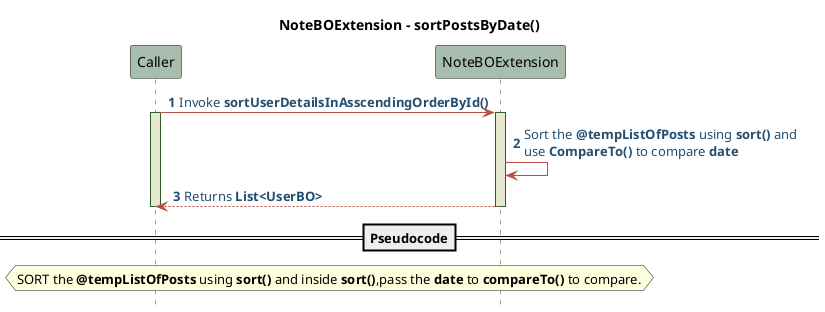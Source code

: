 @startuml NoteBO-Sequence-Pseudo

!define POSITIVERESPONSE 90EE90
!define NEGATIVEERESPONSE EFBBBB
!define NUETRALRESPONSE F2DC79

skinparam sequence{
    ParticipantBackgroundColor #A7BEAE
    LifeLineBackgroundColor #E7E8D1
    LifeLineBorderColor #2C5F2D
    ActorBackgroundColor #FC766AFF
    ActorBorderColor #FC766AFF
    ArrowColor #B85042
    ArrowFontColor #234E70
}

title   **NoteBOExtension - sortPostsByDate()**
autonumber 1
hide footbox
participant Caller as C
participant NoteBOExtension as NE
C -> NE : Invoke **sortUserDetailsInAsscendingOrderById()**
activate C
activate NE
NE -> NE : Sort the **@tempListOfPosts** using **sort()** and\nuse **CompareTo()** to compare **date**
NE --> C : Returns **List<UserBO>**
deactivate NE
deactivate C

==Pseudocode==
hnote across
 SORT the **@tempListOfPosts** using **sort()** and inside **sort()**,pass the **date** to **compareTo()** to compare.
end note
 @enduml
